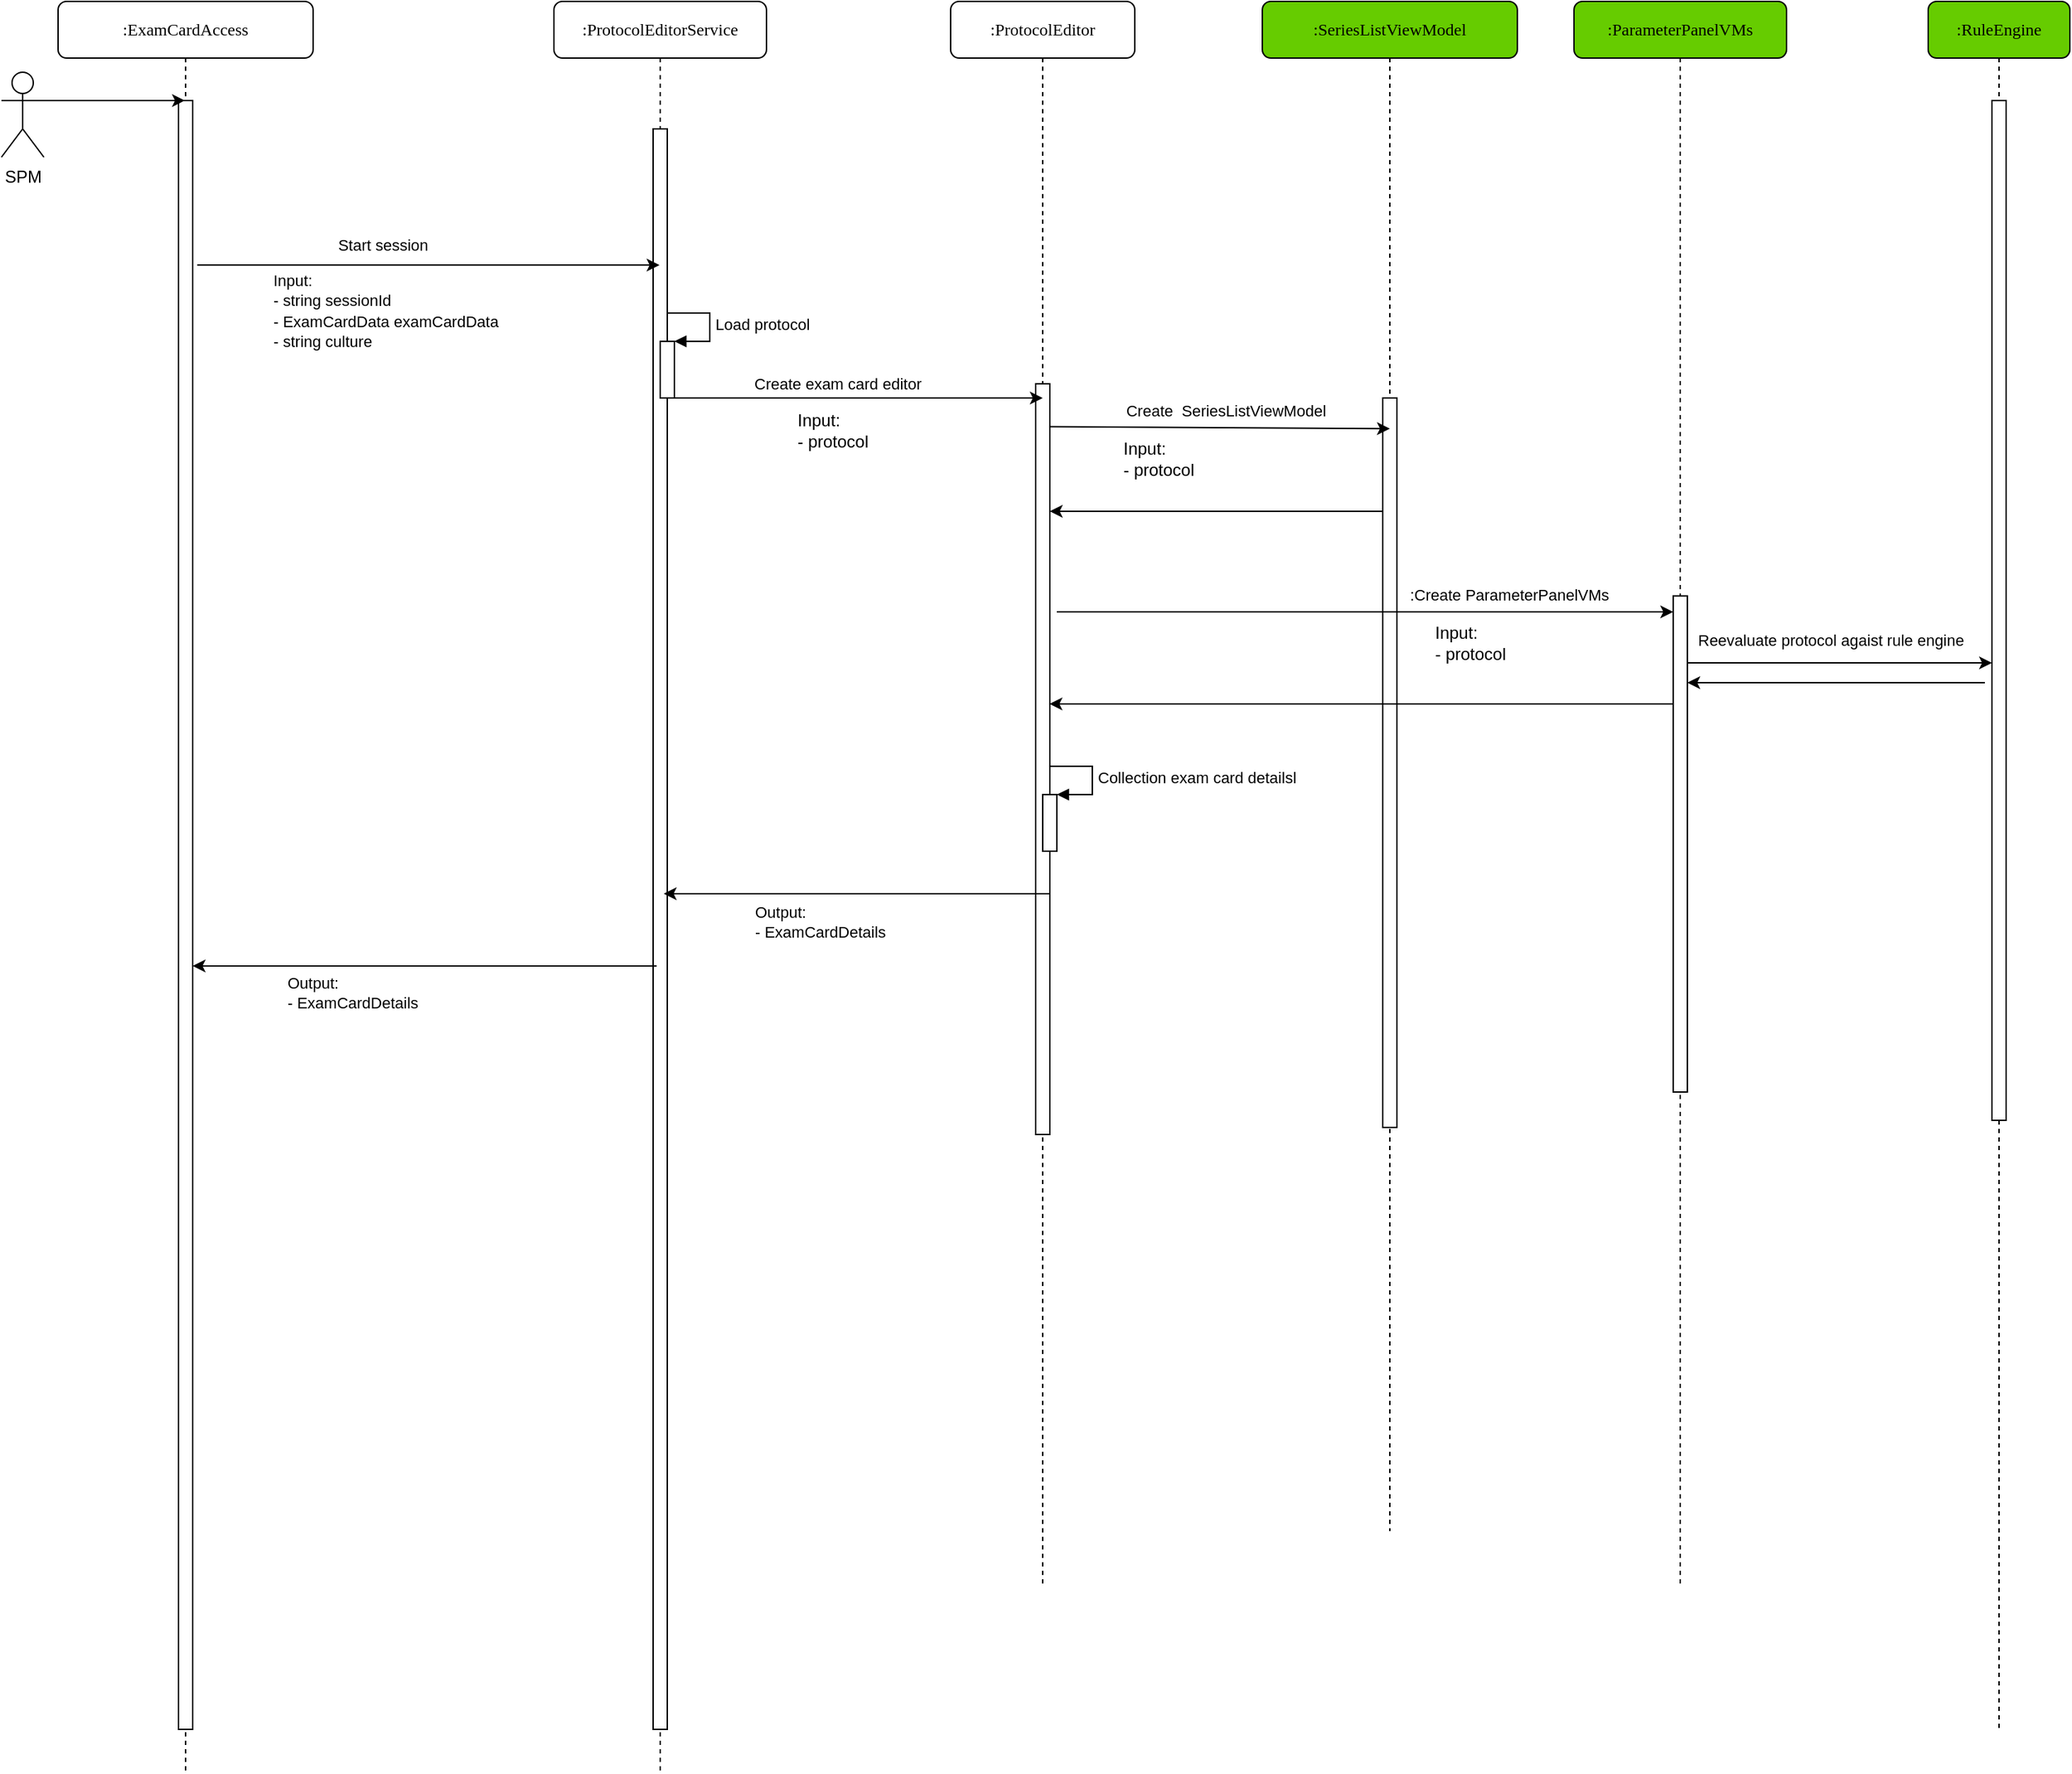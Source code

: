 <mxfile version="20.8.16" type="github">
  <diagram name="Page-1" id="13e1069c-82ec-6db2-03f1-153e76fe0fe0">
    <mxGraphModel dx="1629" dy="882" grid="1" gridSize="10" guides="1" tooltips="1" connect="1" arrows="1" fold="1" page="1" pageScale="1" pageWidth="1100" pageHeight="850" background="none" math="0" shadow="0">
      <root>
        <mxCell id="0" />
        <mxCell id="1" parent="0" />
        <mxCell id="7baba1c4bc27f4b0-2" value=":ProtocolEditorService" style="shape=umlLifeline;perimeter=lifelinePerimeter;whiteSpace=wrap;html=1;container=1;collapsible=0;recursiveResize=0;outlineConnect=0;rounded=1;shadow=0;comic=0;labelBackgroundColor=none;strokeWidth=1;fontFamily=Verdana;fontSize=12;align=center;" parent="1" vertex="1">
          <mxGeometry x="390" y="80" width="150" height="1250" as="geometry" />
        </mxCell>
        <mxCell id="7baba1c4bc27f4b0-10" value="" style="html=1;points=[];perimeter=orthogonalPerimeter;rounded=0;shadow=0;comic=0;labelBackgroundColor=none;strokeWidth=1;fontFamily=Verdana;fontSize=12;align=center;" parent="7baba1c4bc27f4b0-2" vertex="1">
          <mxGeometry x="70" y="90" width="10" height="1130" as="geometry" />
        </mxCell>
        <mxCell id="90dkgZwAsfMruA5nad-L-56" value="" style="html=1;points=[];perimeter=orthogonalPerimeter;fontSize=11;" parent="7baba1c4bc27f4b0-2" vertex="1">
          <mxGeometry x="75" y="240" width="10" height="40" as="geometry" />
        </mxCell>
        <mxCell id="90dkgZwAsfMruA5nad-L-57" value="Load protocol" style="edgeStyle=orthogonalEdgeStyle;html=1;align=left;spacingLeft=2;endArrow=block;rounded=0;entryX=1;entryY=0;fontSize=11;" parent="7baba1c4bc27f4b0-2" target="90dkgZwAsfMruA5nad-L-56" edge="1">
          <mxGeometry relative="1" as="geometry">
            <mxPoint x="80" y="220" as="sourcePoint" />
            <Array as="points">
              <mxPoint x="110" y="220" />
            </Array>
          </mxGeometry>
        </mxCell>
        <mxCell id="7baba1c4bc27f4b0-3" value=":ProtocolEditor" style="shape=umlLifeline;perimeter=lifelinePerimeter;whiteSpace=wrap;html=1;container=1;collapsible=0;recursiveResize=0;outlineConnect=0;rounded=1;shadow=0;comic=0;labelBackgroundColor=none;strokeWidth=1;fontFamily=Verdana;fontSize=12;align=center;" parent="1" vertex="1">
          <mxGeometry x="670" y="80" width="130" height="1120" as="geometry" />
        </mxCell>
        <mxCell id="90dkgZwAsfMruA5nad-L-35" value="" style="html=1;points=[];perimeter=orthogonalPerimeter;fontSize=11;" parent="7baba1c4bc27f4b0-3" vertex="1">
          <mxGeometry x="60" y="270" width="10" height="530" as="geometry" />
        </mxCell>
        <mxCell id="vVMsU0UwiVYUPc0pxKb--1" value="" style="html=1;points=[];perimeter=orthogonalPerimeter;fontSize=11;" vertex="1" parent="7baba1c4bc27f4b0-3">
          <mxGeometry x="65" y="560" width="10" height="40" as="geometry" />
        </mxCell>
        <mxCell id="vVMsU0UwiVYUPc0pxKb--2" value="Collection exam card detailsl" style="edgeStyle=orthogonalEdgeStyle;html=1;align=left;spacingLeft=2;endArrow=block;rounded=0;entryX=1;entryY=0;fontSize=11;" edge="1" target="vVMsU0UwiVYUPc0pxKb--1" parent="7baba1c4bc27f4b0-3">
          <mxGeometry relative="1" as="geometry">
            <mxPoint x="70" y="540" as="sourcePoint" />
            <Array as="points">
              <mxPoint x="100" y="540" />
            </Array>
          </mxGeometry>
        </mxCell>
        <mxCell id="90dkgZwAsfMruA5nad-L-102" value="" style="endArrow=classic;html=1;rounded=0;fontSize=11;" parent="7baba1c4bc27f4b0-3" edge="1">
          <mxGeometry width="50" height="50" relative="1" as="geometry">
            <mxPoint x="70" y="630" as="sourcePoint" />
            <mxPoint x="-202.5" y="630" as="targetPoint" />
            <Array as="points" />
          </mxGeometry>
        </mxCell>
        <mxCell id="7baba1c4bc27f4b0-5" value=":SeriesListViewModel" style="shape=umlLifeline;perimeter=lifelinePerimeter;whiteSpace=wrap;html=1;container=1;collapsible=0;recursiveResize=0;outlineConnect=0;rounded=1;shadow=0;comic=0;labelBackgroundColor=none;strokeWidth=1;fontFamily=Verdana;fontSize=12;align=center;fillColor=#66CC00;" parent="1" vertex="1">
          <mxGeometry x="890" y="80" width="180" height="1080" as="geometry" />
        </mxCell>
        <mxCell id="7baba1c4bc27f4b0-13" value="" style="html=1;points=[];perimeter=orthogonalPerimeter;rounded=0;shadow=0;comic=0;labelBackgroundColor=none;strokeWidth=1;fontFamily=Verdana;fontSize=12;align=center;" parent="7baba1c4bc27f4b0-5" vertex="1">
          <mxGeometry x="85" y="280" width="10" height="515" as="geometry" />
        </mxCell>
        <mxCell id="90dkgZwAsfMruA5nad-L-45" value="" style="endArrow=classic;html=1;rounded=0;fontSize=11;" parent="7baba1c4bc27f4b0-5" edge="1" target="90dkgZwAsfMruA5nad-L-35">
          <mxGeometry width="50" height="50" relative="1" as="geometry">
            <mxPoint x="85" y="360" as="sourcePoint" />
            <mxPoint x="-131.167" y="360" as="targetPoint" />
          </mxGeometry>
        </mxCell>
        <mxCell id="90dkgZwAsfMruA5nad-L-78" value="Input:&lt;br&gt;- protocol" style="text;html=1;strokeColor=none;fillColor=none;align=left;verticalAlign=middle;whiteSpace=wrap;rounded=0;" parent="7baba1c4bc27f4b0-5" vertex="1">
          <mxGeometry x="120" y="430" width="100" height="45" as="geometry" />
        </mxCell>
        <mxCell id="7baba1c4bc27f4b0-6" value=":RuleEngine" style="shape=umlLifeline;perimeter=lifelinePerimeter;whiteSpace=wrap;html=1;container=1;collapsible=0;recursiveResize=0;outlineConnect=0;rounded=1;shadow=0;comic=0;labelBackgroundColor=none;strokeWidth=1;fontFamily=Verdana;fontSize=12;align=center;fillColor=#66CC00;" parent="1" vertex="1">
          <mxGeometry x="1360" y="80" width="100" height="1220" as="geometry" />
        </mxCell>
        <mxCell id="90dkgZwAsfMruA5nad-L-52" value="" style="html=1;points=[];perimeter=orthogonalPerimeter;rounded=0;shadow=0;comic=0;labelBackgroundColor=none;strokeWidth=1;fontFamily=Verdana;fontSize=12;align=center;" parent="7baba1c4bc27f4b0-6" vertex="1">
          <mxGeometry x="45" y="70" width="10" height="720" as="geometry" />
        </mxCell>
        <mxCell id="7baba1c4bc27f4b0-7" value=":ParameterPanelVMs" style="shape=umlLifeline;perimeter=lifelinePerimeter;whiteSpace=wrap;html=1;container=1;collapsible=0;recursiveResize=0;outlineConnect=0;rounded=1;shadow=0;comic=0;labelBackgroundColor=none;strokeWidth=1;fontFamily=Verdana;fontSize=12;align=center;fillColor=#66CC00;" parent="1" vertex="1">
          <mxGeometry x="1110" y="80" width="150" height="1120" as="geometry" />
        </mxCell>
        <mxCell id="7baba1c4bc27f4b0-37" value="" style="html=1;points=[];perimeter=orthogonalPerimeter;rounded=0;shadow=0;comic=0;labelBackgroundColor=none;strokeWidth=1;fontFamily=Verdana;fontSize=12;align=center;" parent="7baba1c4bc27f4b0-7" vertex="1">
          <mxGeometry x="70" y="419.75" width="10" height="350.25" as="geometry" />
        </mxCell>
        <mxCell id="7baba1c4bc27f4b0-8" value=":ExamCardAccess" style="shape=umlLifeline;perimeter=lifelinePerimeter;whiteSpace=wrap;html=1;container=1;collapsible=0;recursiveResize=0;outlineConnect=0;rounded=1;shadow=0;comic=0;labelBackgroundColor=none;strokeWidth=1;fontFamily=Verdana;fontSize=12;align=center;" parent="1" vertex="1">
          <mxGeometry x="40" y="80" width="180" height="1250" as="geometry" />
        </mxCell>
        <mxCell id="7baba1c4bc27f4b0-9" value="" style="html=1;points=[];perimeter=orthogonalPerimeter;rounded=0;shadow=0;comic=0;labelBackgroundColor=none;strokeWidth=1;fontFamily=Verdana;fontSize=12;align=center;" parent="7baba1c4bc27f4b0-8" vertex="1">
          <mxGeometry x="85" y="70" width="10" height="1150" as="geometry" />
        </mxCell>
        <mxCell id="90dkgZwAsfMruA5nad-L-2" value="SPM" style="shape=umlActor;verticalLabelPosition=bottom;verticalAlign=top;html=1;outlineConnect=0;" parent="1" vertex="1">
          <mxGeometry y="130" width="30" height="60" as="geometry" />
        </mxCell>
        <mxCell id="90dkgZwAsfMruA5nad-L-12" value="" style="endArrow=classic;html=1;rounded=0;exitX=1.32;exitY=0.101;exitDx=0;exitDy=0;exitPerimeter=0;" parent="1" source="7baba1c4bc27f4b0-9" edge="1">
          <mxGeometry width="50" height="50" relative="1" as="geometry">
            <mxPoint x="250" y="180" as="sourcePoint" />
            <mxPoint x="464.5" y="266.15" as="targetPoint" />
          </mxGeometry>
        </mxCell>
        <mxCell id="90dkgZwAsfMruA5nad-L-13" value="Start session" style="edgeLabel;html=1;align=center;verticalAlign=middle;resizable=0;points=[];" parent="90dkgZwAsfMruA5nad-L-12" vertex="1" connectable="0">
          <mxGeometry x="-0.356" y="-1" relative="1" as="geometry">
            <mxPoint x="26" y="-15" as="offset" />
          </mxGeometry>
        </mxCell>
        <mxCell id="90dkgZwAsfMruA5nad-L-18" value="&lt;span style=&quot;font-size: 11px; background-color: rgb(255, 255, 255);&quot;&gt;Input:&lt;br&gt;- string sessionId&lt;/span&gt;&lt;br style=&quot;border-color: var(--border-color); font-size: 11px;&quot;&gt;&lt;div style=&quot;&quot;&gt;&lt;span style=&quot;background-color: rgb(255, 255, 255); font-size: 11px;&quot;&gt;- ExamCardData examCardData&lt;/span&gt;&lt;/div&gt;&lt;span style=&quot;font-size: 11px; background-color: rgb(255, 255, 255);&quot;&gt;- string culture&lt;/span&gt;" style="text;html=1;strokeColor=none;fillColor=none;align=left;verticalAlign=middle;whiteSpace=wrap;rounded=0;" parent="1" vertex="1">
          <mxGeometry x="190" y="275" width="220" height="45" as="geometry" />
        </mxCell>
        <mxCell id="90dkgZwAsfMruA5nad-L-33" value="" style="endArrow=classic;html=1;rounded=0;startArrow=none;" parent="1" edge="1">
          <mxGeometry width="50" height="50" relative="1" as="geometry">
            <mxPoint x="470" y="360" as="sourcePoint" />
            <mxPoint x="735" y="360" as="targetPoint" />
            <Array as="points" />
          </mxGeometry>
        </mxCell>
        <mxCell id="90dkgZwAsfMruA5nad-L-59" value="Create exam card editor" style="edgeLabel;html=1;align=center;verticalAlign=middle;resizable=0;points=[];fontSize=11;" parent="90dkgZwAsfMruA5nad-L-33" vertex="1" connectable="0">
          <mxGeometry x="0.774" y="-2" relative="1" as="geometry">
            <mxPoint x="-115" y="-12" as="offset" />
          </mxGeometry>
        </mxCell>
        <mxCell id="90dkgZwAsfMruA5nad-L-50" value="" style="endArrow=classic;html=1;rounded=0;fontSize=11;startArrow=none;" parent="1" edge="1">
          <mxGeometry width="50" height="50" relative="1" as="geometry">
            <mxPoint x="745" y="511" as="sourcePoint" />
            <mxPoint x="1180" y="511" as="targetPoint" />
            <Array as="points">
              <mxPoint x="920" y="511" />
            </Array>
          </mxGeometry>
        </mxCell>
        <mxCell id="90dkgZwAsfMruA5nad-L-60" value="Input:&lt;br&gt;- protocol" style="text;html=1;strokeColor=none;fillColor=none;align=left;verticalAlign=middle;whiteSpace=wrap;rounded=0;" parent="1" vertex="1">
          <mxGeometry x="560" y="360" width="100" height="45" as="geometry" />
        </mxCell>
        <mxCell id="90dkgZwAsfMruA5nad-L-61" value="Input:&lt;br&gt;- protocol" style="text;html=1;strokeColor=none;fillColor=none;align=left;verticalAlign=middle;whiteSpace=wrap;rounded=0;" parent="1" vertex="1">
          <mxGeometry x="790" y="380" width="100" height="45" as="geometry" />
        </mxCell>
        <mxCell id="90dkgZwAsfMruA5nad-L-62" value="" style="endArrow=classic;html=1;rounded=0;fontSize=11;" parent="1" edge="1">
          <mxGeometry width="50" height="50" relative="1" as="geometry">
            <mxPoint x="1180" y="576.0" as="sourcePoint" />
            <mxPoint x="739.81" y="576" as="targetPoint" />
            <Array as="points">
              <mxPoint x="1180" y="576" />
              <mxPoint x="960" y="576" />
            </Array>
          </mxGeometry>
        </mxCell>
        <mxCell id="90dkgZwAsfMruA5nad-L-70" value="" style="endArrow=classic;html=1;rounded=0;fontSize=11;startArrow=none;" parent="1" edge="1">
          <mxGeometry width="50" height="50" relative="1" as="geometry">
            <mxPoint x="1190" y="547" as="sourcePoint" />
            <mxPoint x="1405" y="547" as="targetPoint" />
            <Array as="points">
              <mxPoint x="1290" y="547" />
            </Array>
          </mxGeometry>
        </mxCell>
        <mxCell id="90dkgZwAsfMruA5nad-L-72" value="Reevaluate protocol agaist rule engine" style="edgeLabel;html=1;align=center;verticalAlign=middle;resizable=0;points=[];fontSize=11;" parent="90dkgZwAsfMruA5nad-L-70" vertex="1" connectable="0">
          <mxGeometry x="-0.086" y="1" relative="1" as="geometry">
            <mxPoint x="2" y="-15" as="offset" />
          </mxGeometry>
        </mxCell>
        <mxCell id="90dkgZwAsfMruA5nad-L-73" value="" style="endArrow=classic;html=1;rounded=0;fontSize=11;" parent="1" edge="1">
          <mxGeometry width="50" height="50" relative="1" as="geometry">
            <mxPoint x="1400.0" y="561" as="sourcePoint" />
            <mxPoint x="1189.997" y="561" as="targetPoint" />
            <Array as="points" />
          </mxGeometry>
        </mxCell>
        <mxCell id="90dkgZwAsfMruA5nad-L-99" value="" style="endArrow=classic;html=1;rounded=0;exitX=1;exitY=0.333;exitDx=0;exitDy=0;exitPerimeter=0;" parent="1" source="90dkgZwAsfMruA5nad-L-2" target="7baba1c4bc27f4b0-8" edge="1">
          <mxGeometry width="50" height="50" relative="1" as="geometry">
            <mxPoint x="40" y="160" as="sourcePoint" />
            <mxPoint x="64.17" y="551.52" as="targetPoint" />
          </mxGeometry>
        </mxCell>
        <mxCell id="90dkgZwAsfMruA5nad-L-104" value="" style="endArrow=classic;html=1;rounded=0;fontSize=11;" parent="1" edge="1">
          <mxGeometry width="50" height="50" relative="1" as="geometry">
            <mxPoint x="462.5" y="761" as="sourcePoint" />
            <mxPoint x="135" y="761" as="targetPoint" />
            <Array as="points" />
          </mxGeometry>
        </mxCell>
        <mxCell id="90dkgZwAsfMruA5nad-L-105" value="Output: &lt;br&gt;- ExamCardDetails" style="edgeLabel;html=1;align=left;verticalAlign=middle;resizable=0;points=[];" parent="1" vertex="1" connectable="0">
          <mxGeometry x="199.999" y="780" as="geometry" />
        </mxCell>
        <mxCell id="vVMsU0UwiVYUPc0pxKb--3" value="Output: &lt;br&gt;- ExamCardDetails" style="edgeLabel;html=1;align=left;verticalAlign=middle;resizable=0;points=[];" vertex="1" connectable="0" parent="1">
          <mxGeometry x="529.999" y="730" as="geometry" />
        </mxCell>
        <mxCell id="90dkgZwAsfMruA5nad-L-43" value="" style="endArrow=classic;html=1;rounded=0;fontSize=11;entryX=0.5;entryY=0.042;entryDx=0;entryDy=0;entryPerimeter=0;exitX=1.047;exitY=0.057;exitDx=0;exitDy=0;exitPerimeter=0;" parent="1" source="90dkgZwAsfMruA5nad-L-35" edge="1" target="7baba1c4bc27f4b0-13">
          <mxGeometry width="50" height="50" relative="1" as="geometry">
            <mxPoint x="760" y="381.88" as="sourcePoint" />
            <mxPoint x="965" y="381.88" as="targetPoint" />
          </mxGeometry>
        </mxCell>
        <mxCell id="90dkgZwAsfMruA5nad-L-44" value="Create&amp;nbsp; SeriesListViewModel" style="edgeLabel;html=1;align=center;verticalAlign=middle;resizable=0;points=[];fontSize=11;" parent="90dkgZwAsfMruA5nad-L-43" vertex="1" connectable="0">
          <mxGeometry x="0.286" y="2" relative="1" as="geometry">
            <mxPoint x="-31" y="-10" as="offset" />
          </mxGeometry>
        </mxCell>
        <mxCell id="90dkgZwAsfMruA5nad-L-63" value=":Create ParameterPanelVMs" style="edgeLabel;html=1;align=center;verticalAlign=middle;resizable=0;points=[];fontSize=11;" parent="90dkgZwAsfMruA5nad-L-43" vertex="1" connectable="0">
          <mxGeometry x="0.286" y="2" relative="1" as="geometry">
            <mxPoint x="169" y="120" as="offset" />
          </mxGeometry>
        </mxCell>
      </root>
    </mxGraphModel>
  </diagram>
</mxfile>

